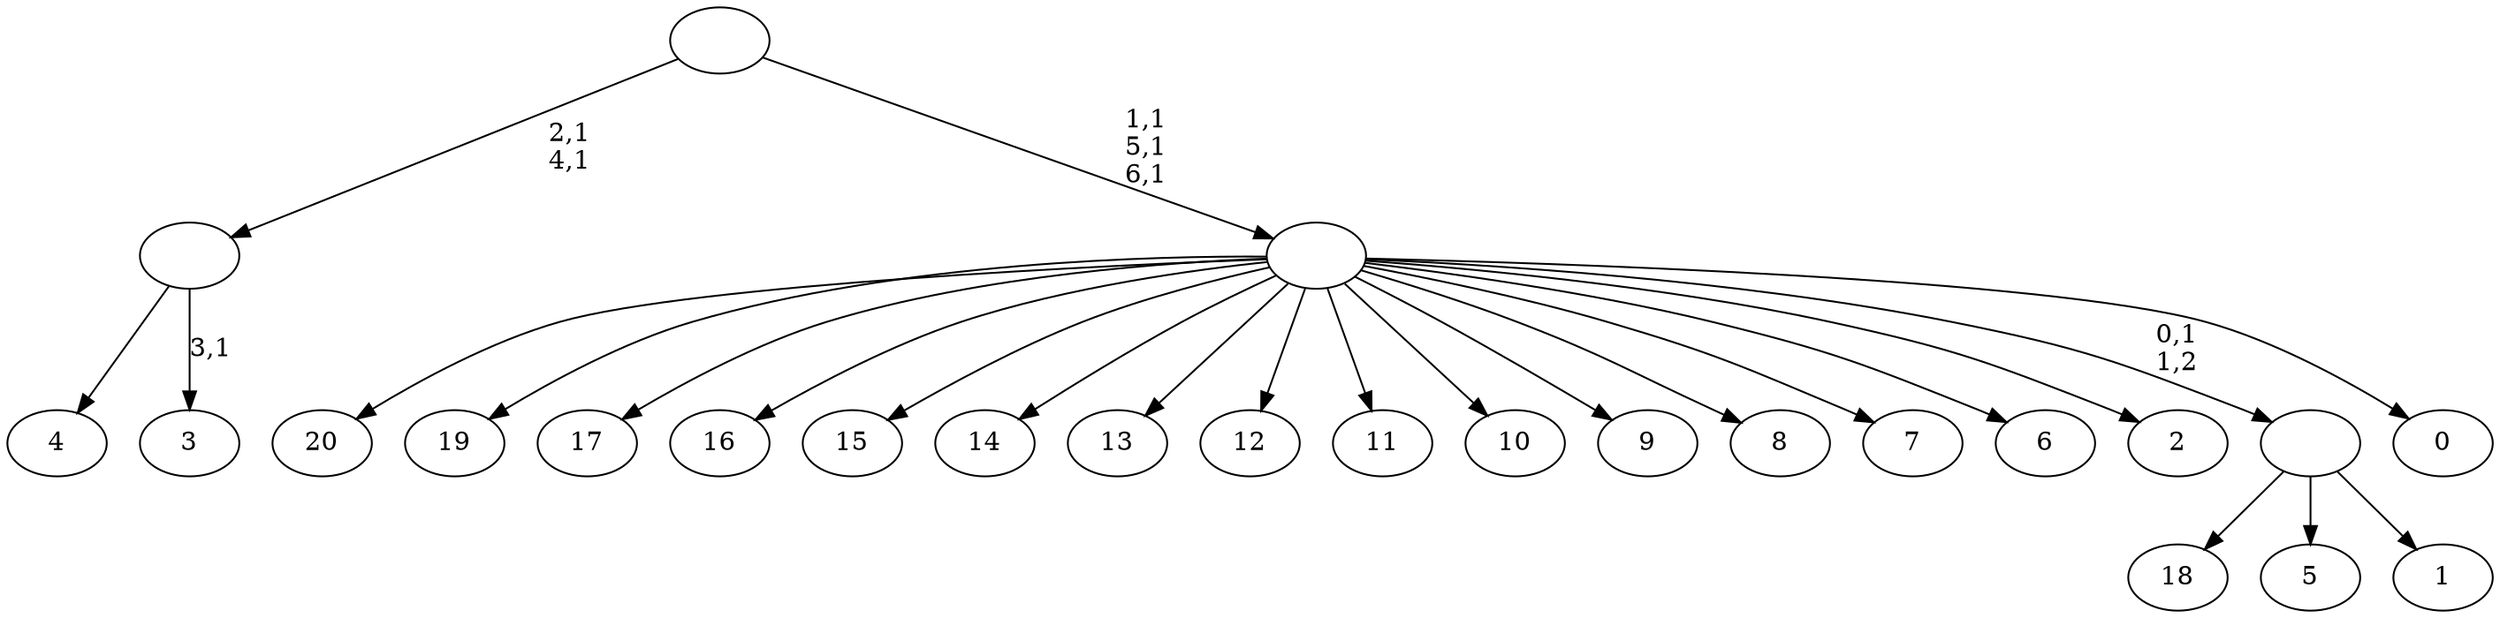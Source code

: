 digraph T {
	28 [label="20"]
	27 [label="19"]
	26 [label="18"]
	25 [label="17"]
	24 [label="16"]
	23 [label="15"]
	22 [label="14"]
	21 [label="13"]
	20 [label="12"]
	19 [label="11"]
	18 [label="10"]
	17 [label="9"]
	16 [label="8"]
	15 [label="7"]
	14 [label="6"]
	13 [label="5"]
	12 [label="4"]
	11 [label="3"]
	9 [label=""]
	7 [label="2"]
	6 [label="1"]
	5 [label=""]
	4 [label="0"]
	3 [label=""]
	0 [label=""]
	9 -> 11 [label="3,1"]
	9 -> 12 [label=""]
	5 -> 26 [label=""]
	5 -> 13 [label=""]
	5 -> 6 [label=""]
	3 -> 28 [label=""]
	3 -> 27 [label=""]
	3 -> 25 [label=""]
	3 -> 24 [label=""]
	3 -> 23 [label=""]
	3 -> 22 [label=""]
	3 -> 21 [label=""]
	3 -> 20 [label=""]
	3 -> 19 [label=""]
	3 -> 18 [label=""]
	3 -> 17 [label=""]
	3 -> 16 [label=""]
	3 -> 15 [label=""]
	3 -> 14 [label=""]
	3 -> 7 [label=""]
	3 -> 5 [label="0,1\n1,2"]
	3 -> 4 [label=""]
	0 -> 3 [label="1,1\n5,1\n6,1"]
	0 -> 9 [label="2,1\n4,1"]
}
